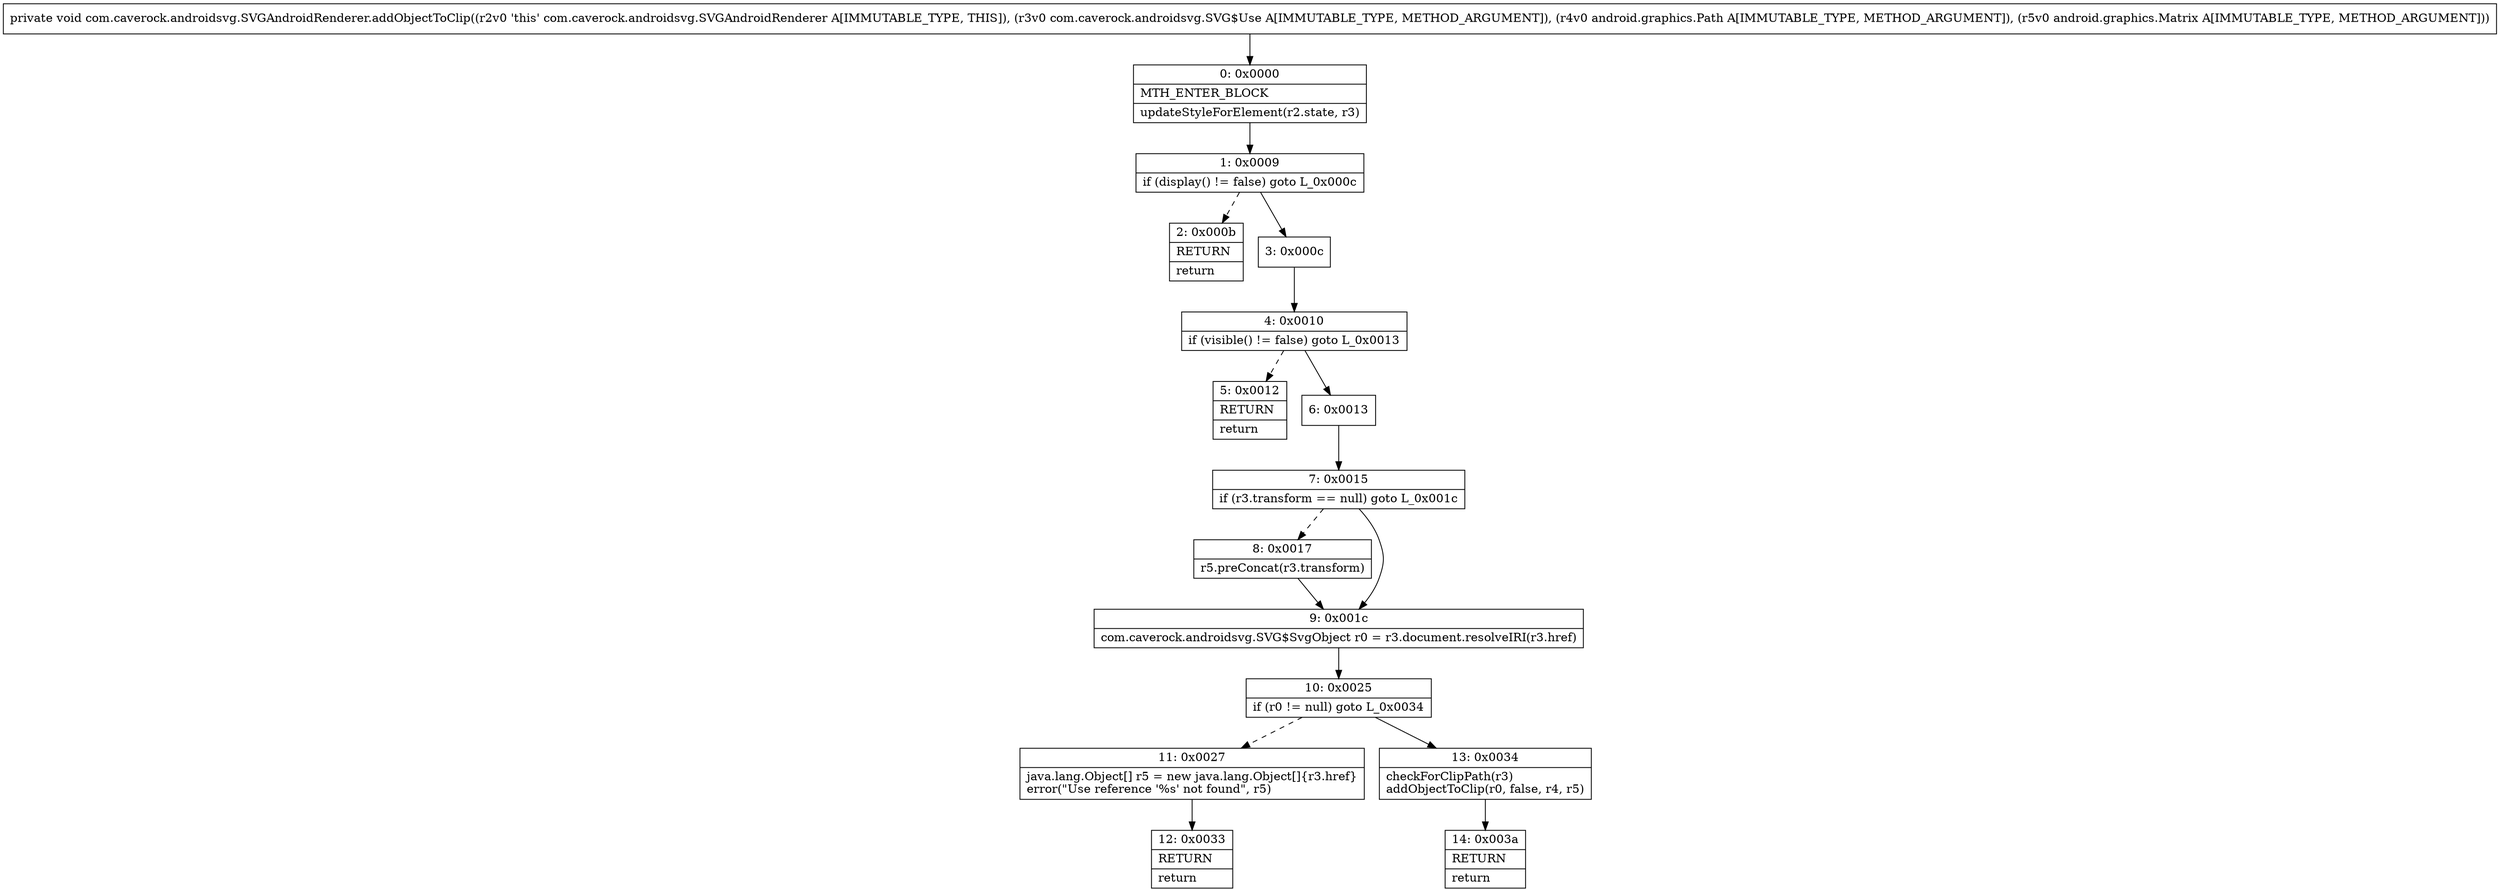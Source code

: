 digraph "CFG forcom.caverock.androidsvg.SVGAndroidRenderer.addObjectToClip(Lcom\/caverock\/androidsvg\/SVG$Use;Landroid\/graphics\/Path;Landroid\/graphics\/Matrix;)V" {
Node_0 [shape=record,label="{0\:\ 0x0000|MTH_ENTER_BLOCK\l|updateStyleForElement(r2.state, r3)\l}"];
Node_1 [shape=record,label="{1\:\ 0x0009|if (display() != false) goto L_0x000c\l}"];
Node_2 [shape=record,label="{2\:\ 0x000b|RETURN\l|return\l}"];
Node_3 [shape=record,label="{3\:\ 0x000c}"];
Node_4 [shape=record,label="{4\:\ 0x0010|if (visible() != false) goto L_0x0013\l}"];
Node_5 [shape=record,label="{5\:\ 0x0012|RETURN\l|return\l}"];
Node_6 [shape=record,label="{6\:\ 0x0013}"];
Node_7 [shape=record,label="{7\:\ 0x0015|if (r3.transform == null) goto L_0x001c\l}"];
Node_8 [shape=record,label="{8\:\ 0x0017|r5.preConcat(r3.transform)\l}"];
Node_9 [shape=record,label="{9\:\ 0x001c|com.caverock.androidsvg.SVG$SvgObject r0 = r3.document.resolveIRI(r3.href)\l}"];
Node_10 [shape=record,label="{10\:\ 0x0025|if (r0 != null) goto L_0x0034\l}"];
Node_11 [shape=record,label="{11\:\ 0x0027|java.lang.Object[] r5 = new java.lang.Object[]\{r3.href\}\lerror(\"Use reference '%s' not found\", r5)\l}"];
Node_12 [shape=record,label="{12\:\ 0x0033|RETURN\l|return\l}"];
Node_13 [shape=record,label="{13\:\ 0x0034|checkForClipPath(r3)\laddObjectToClip(r0, false, r4, r5)\l}"];
Node_14 [shape=record,label="{14\:\ 0x003a|RETURN\l|return\l}"];
MethodNode[shape=record,label="{private void com.caverock.androidsvg.SVGAndroidRenderer.addObjectToClip((r2v0 'this' com.caverock.androidsvg.SVGAndroidRenderer A[IMMUTABLE_TYPE, THIS]), (r3v0 com.caverock.androidsvg.SVG$Use A[IMMUTABLE_TYPE, METHOD_ARGUMENT]), (r4v0 android.graphics.Path A[IMMUTABLE_TYPE, METHOD_ARGUMENT]), (r5v0 android.graphics.Matrix A[IMMUTABLE_TYPE, METHOD_ARGUMENT])) }"];
MethodNode -> Node_0;
Node_0 -> Node_1;
Node_1 -> Node_2[style=dashed];
Node_1 -> Node_3;
Node_3 -> Node_4;
Node_4 -> Node_5[style=dashed];
Node_4 -> Node_6;
Node_6 -> Node_7;
Node_7 -> Node_8[style=dashed];
Node_7 -> Node_9;
Node_8 -> Node_9;
Node_9 -> Node_10;
Node_10 -> Node_11[style=dashed];
Node_10 -> Node_13;
Node_11 -> Node_12;
Node_13 -> Node_14;
}

